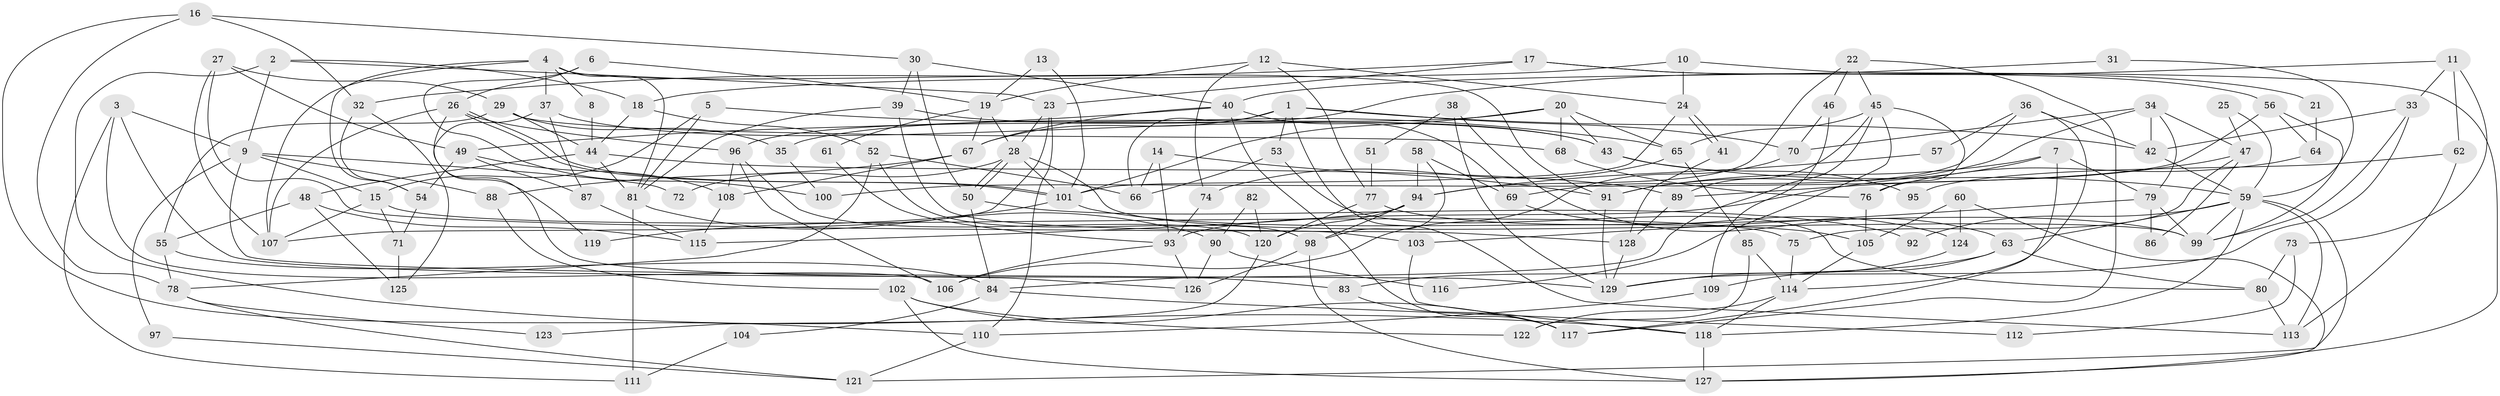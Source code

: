 // Generated by graph-tools (version 1.1) at 2025/50/03/09/25 03:50:06]
// undirected, 129 vertices, 258 edges
graph export_dot {
graph [start="1"]
  node [color=gray90,style=filled];
  1;
  2;
  3;
  4;
  5;
  6;
  7;
  8;
  9;
  10;
  11;
  12;
  13;
  14;
  15;
  16;
  17;
  18;
  19;
  20;
  21;
  22;
  23;
  24;
  25;
  26;
  27;
  28;
  29;
  30;
  31;
  32;
  33;
  34;
  35;
  36;
  37;
  38;
  39;
  40;
  41;
  42;
  43;
  44;
  45;
  46;
  47;
  48;
  49;
  50;
  51;
  52;
  53;
  54;
  55;
  56;
  57;
  58;
  59;
  60;
  61;
  62;
  63;
  64;
  65;
  66;
  67;
  68;
  69;
  70;
  71;
  72;
  73;
  74;
  75;
  76;
  77;
  78;
  79;
  80;
  81;
  82;
  83;
  84;
  85;
  86;
  87;
  88;
  89;
  90;
  91;
  92;
  93;
  94;
  95;
  96;
  97;
  98;
  99;
  100;
  101;
  102;
  103;
  104;
  105;
  106;
  107;
  108;
  109;
  110;
  111;
  112;
  113;
  114;
  115;
  116;
  117;
  118;
  119;
  120;
  121;
  122;
  123;
  124;
  125;
  126;
  127;
  128;
  129;
  1 -- 67;
  1 -- 66;
  1 -- 42;
  1 -- 53;
  1 -- 70;
  1 -- 113;
  2 -- 118;
  2 -- 23;
  2 -- 9;
  2 -- 18;
  3 -- 106;
  3 -- 9;
  3 -- 83;
  3 -- 111;
  4 -- 54;
  4 -- 91;
  4 -- 8;
  4 -- 37;
  4 -- 81;
  4 -- 107;
  5 -- 81;
  5 -- 15;
  5 -- 65;
  6 -- 26;
  6 -- 19;
  6 -- 100;
  7 -- 117;
  7 -- 79;
  7 -- 91;
  7 -- 93;
  8 -- 44;
  9 -- 129;
  9 -- 15;
  9 -- 72;
  9 -- 88;
  9 -- 97;
  10 -- 18;
  10 -- 24;
  10 -- 127;
  11 -- 96;
  11 -- 33;
  11 -- 62;
  11 -- 73;
  12 -- 74;
  12 -- 24;
  12 -- 19;
  12 -- 77;
  13 -- 101;
  13 -- 19;
  14 -- 93;
  14 -- 66;
  14 -- 91;
  15 -- 107;
  15 -- 71;
  15 -- 75;
  16 -- 110;
  16 -- 32;
  16 -- 30;
  16 -- 78;
  17 -- 23;
  17 -- 56;
  17 -- 21;
  17 -- 32;
  18 -- 44;
  18 -- 52;
  19 -- 28;
  19 -- 61;
  19 -- 67;
  20 -- 65;
  20 -- 101;
  20 -- 35;
  20 -- 43;
  20 -- 68;
  21 -- 64;
  22 -- 94;
  22 -- 46;
  22 -- 45;
  22 -- 117;
  23 -- 107;
  23 -- 28;
  23 -- 110;
  24 -- 41;
  24 -- 41;
  24 -- 101;
  25 -- 47;
  25 -- 59;
  26 -- 101;
  26 -- 101;
  26 -- 96;
  26 -- 107;
  26 -- 119;
  27 -- 49;
  27 -- 107;
  27 -- 29;
  27 -- 128;
  28 -- 50;
  28 -- 50;
  28 -- 101;
  28 -- 72;
  28 -- 99;
  29 -- 68;
  29 -- 35;
  29 -- 44;
  29 -- 55;
  30 -- 39;
  30 -- 40;
  30 -- 50;
  31 -- 59;
  31 -- 40;
  32 -- 125;
  32 -- 54;
  33 -- 99;
  33 -- 129;
  33 -- 42;
  34 -- 91;
  34 -- 42;
  34 -- 47;
  34 -- 70;
  34 -- 79;
  35 -- 100;
  36 -- 114;
  36 -- 42;
  36 -- 57;
  36 -- 69;
  37 -- 43;
  37 -- 87;
  37 -- 126;
  38 -- 63;
  38 -- 129;
  38 -- 51;
  39 -- 43;
  39 -- 81;
  39 -- 103;
  40 -- 49;
  40 -- 67;
  40 -- 69;
  40 -- 117;
  41 -- 128;
  42 -- 59;
  43 -- 59;
  43 -- 95;
  44 -- 89;
  44 -- 48;
  44 -- 81;
  45 -- 84;
  45 -- 65;
  45 -- 76;
  45 -- 89;
  45 -- 116;
  46 -- 109;
  46 -- 70;
  47 -- 75;
  47 -- 86;
  47 -- 89;
  48 -- 55;
  48 -- 115;
  48 -- 125;
  49 -- 108;
  49 -- 87;
  49 -- 54;
  50 -- 84;
  50 -- 92;
  51 -- 77;
  52 -- 98;
  52 -- 66;
  52 -- 78;
  53 -- 80;
  53 -- 66;
  54 -- 71;
  55 -- 78;
  55 -- 84;
  56 -- 100;
  56 -- 99;
  56 -- 64;
  57 -- 94;
  58 -- 69;
  58 -- 98;
  58 -- 94;
  59 -- 118;
  59 -- 63;
  59 -- 92;
  59 -- 99;
  59 -- 113;
  59 -- 121;
  60 -- 127;
  60 -- 124;
  60 -- 105;
  61 -- 93;
  62 -- 113;
  62 -- 95;
  63 -- 83;
  63 -- 80;
  63 -- 109;
  64 -- 76;
  65 -- 74;
  65 -- 85;
  67 -- 88;
  67 -- 108;
  68 -- 76;
  69 -- 124;
  70 -- 106;
  71 -- 125;
  73 -- 80;
  73 -- 112;
  74 -- 93;
  75 -- 114;
  76 -- 105;
  77 -- 99;
  77 -- 120;
  78 -- 121;
  78 -- 123;
  79 -- 99;
  79 -- 86;
  79 -- 103;
  80 -- 113;
  81 -- 90;
  81 -- 111;
  82 -- 90;
  82 -- 120;
  83 -- 117;
  84 -- 104;
  84 -- 112;
  85 -- 122;
  85 -- 114;
  87 -- 115;
  88 -- 102;
  89 -- 128;
  90 -- 126;
  90 -- 116;
  91 -- 129;
  93 -- 106;
  93 -- 126;
  94 -- 98;
  94 -- 115;
  94 -- 120;
  96 -- 108;
  96 -- 120;
  96 -- 106;
  97 -- 121;
  98 -- 127;
  98 -- 126;
  101 -- 105;
  101 -- 119;
  102 -- 117;
  102 -- 122;
  102 -- 127;
  103 -- 118;
  104 -- 111;
  105 -- 114;
  108 -- 115;
  109 -- 110;
  110 -- 121;
  114 -- 118;
  114 -- 122;
  118 -- 127;
  120 -- 123;
  124 -- 129;
  128 -- 129;
}
